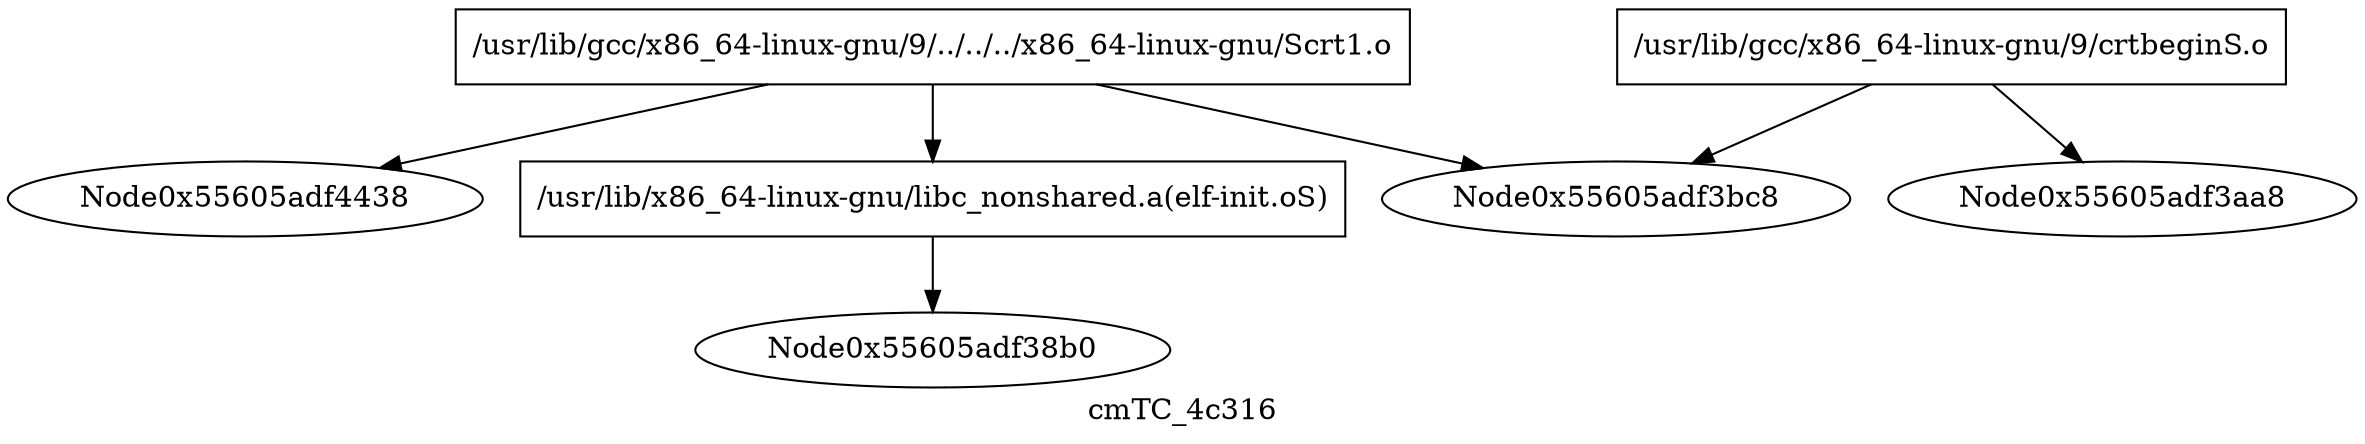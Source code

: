 digraph "cmTC_4c316" {
	label="cmTC_4c316";

	Node0x55605adf43f0 [shape=record,label="{/usr/lib/gcc/x86_64-linux-gnu/9/../../../x86_64-linux-gnu/Scrt1.o}"];
	Node0x55605adf43f0 -> Node0x55605adf4438;
	Node0x55605adf43f0 -> Node0x55605adf3628;
	Node0x55605adf43f0 -> Node0x55605adf3bc8;
	Node0x55605adf3f70 [shape=record,label="{/usr/lib/gcc/x86_64-linux-gnu/9/crtbeginS.o}"];
	Node0x55605adf3f70 -> Node0x55605adf3aa8;
	Node0x55605adf3f70 -> Node0x55605adf3bc8;
	Node0x55605adf3628 [shape=record,label="{/usr/lib/x86_64-linux-gnu/libc_nonshared.a(elf-init.oS)}"];
	Node0x55605adf3628 -> Node0x55605adf38b0;
}

